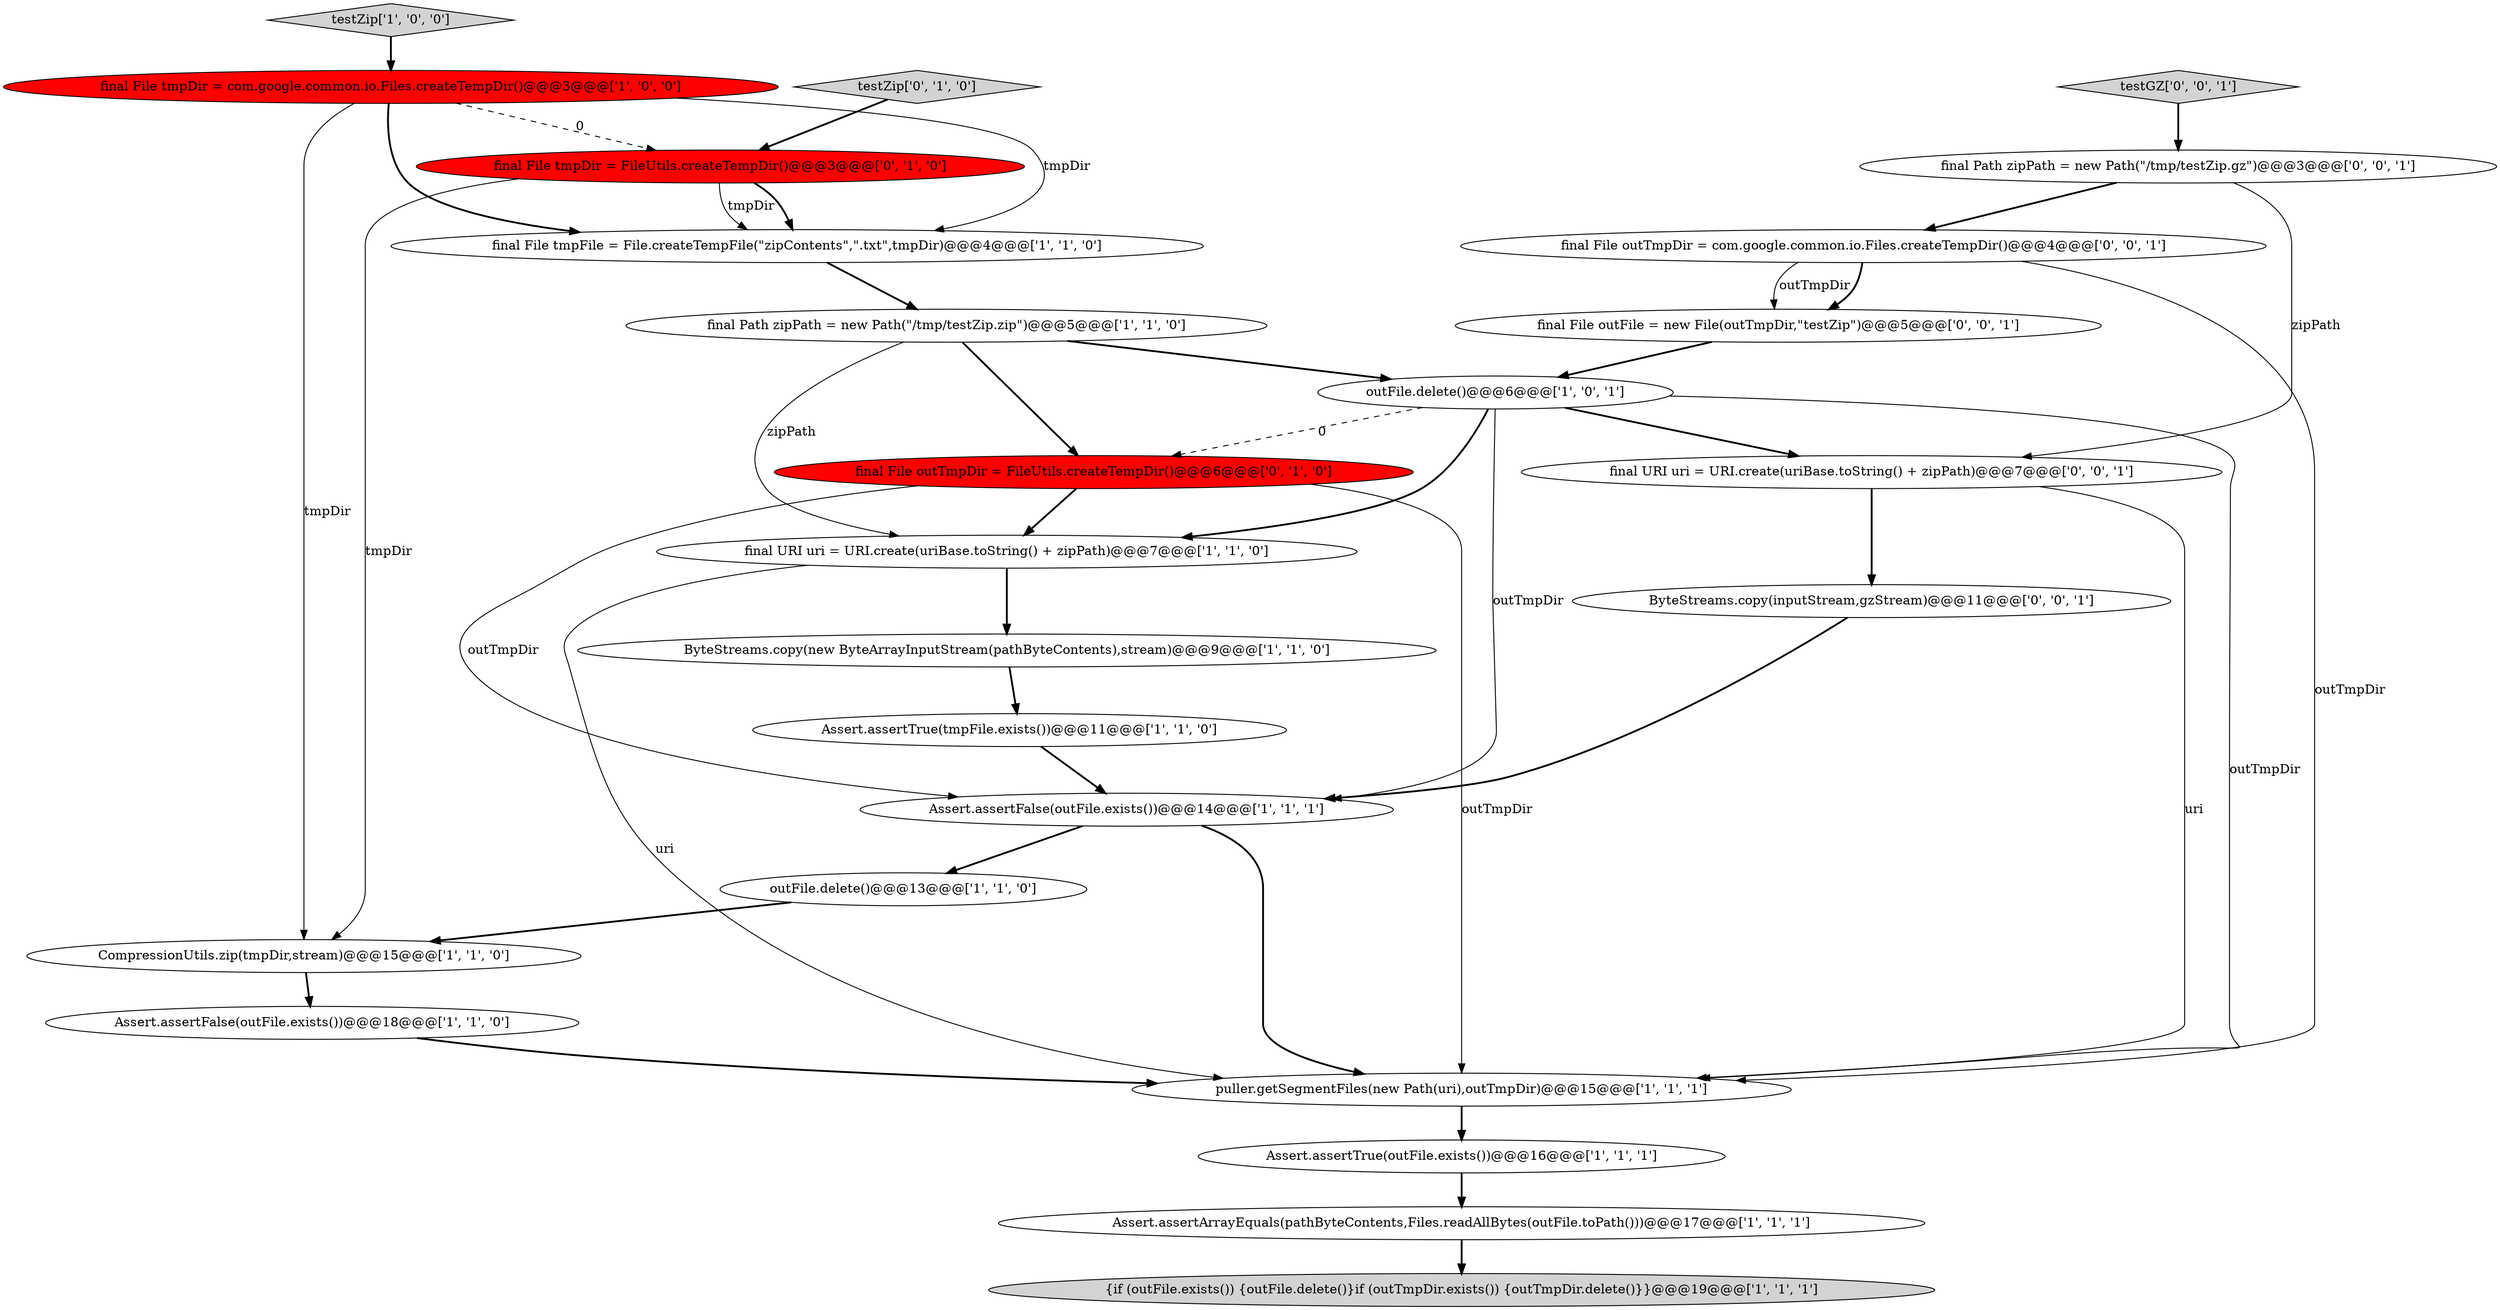digraph {
18 [style = filled, label = "testZip['0', '1', '0']", fillcolor = lightgray, shape = diamond image = "AAA0AAABBB2BBB"];
0 [style = filled, label = "final URI uri = URI.create(uriBase.toString() + zipPath)@@@7@@@['1', '1', '0']", fillcolor = white, shape = ellipse image = "AAA0AAABBB1BBB"];
2 [style = filled, label = "final File tmpFile = File.createTempFile(\"zipContents\",\".txt\",tmpDir)@@@4@@@['1', '1', '0']", fillcolor = white, shape = ellipse image = "AAA0AAABBB1BBB"];
14 [style = filled, label = "final File tmpDir = com.google.common.io.Files.createTempDir()@@@3@@@['1', '0', '0']", fillcolor = red, shape = ellipse image = "AAA1AAABBB1BBB"];
6 [style = filled, label = "{if (outFile.exists()) {outFile.delete()}if (outTmpDir.exists()) {outTmpDir.delete()}}@@@19@@@['1', '1', '1']", fillcolor = lightgray, shape = ellipse image = "AAA0AAABBB1BBB"];
7 [style = filled, label = "Assert.assertTrue(outFile.exists())@@@16@@@['1', '1', '1']", fillcolor = white, shape = ellipse image = "AAA0AAABBB1BBB"];
9 [style = filled, label = "Assert.assertFalse(outFile.exists())@@@14@@@['1', '1', '1']", fillcolor = white, shape = ellipse image = "AAA0AAABBB1BBB"];
23 [style = filled, label = "ByteStreams.copy(inputStream,gzStream)@@@11@@@['0', '0', '1']", fillcolor = white, shape = ellipse image = "AAA0AAABBB3BBB"];
12 [style = filled, label = "Assert.assertTrue(tmpFile.exists())@@@11@@@['1', '1', '0']", fillcolor = white, shape = ellipse image = "AAA0AAABBB1BBB"];
22 [style = filled, label = "final URI uri = URI.create(uriBase.toString() + zipPath)@@@7@@@['0', '0', '1']", fillcolor = white, shape = ellipse image = "AAA0AAABBB3BBB"];
19 [style = filled, label = "final File outFile = new File(outTmpDir,\"testZip\")@@@5@@@['0', '0', '1']", fillcolor = white, shape = ellipse image = "AAA0AAABBB3BBB"];
3 [style = filled, label = "CompressionUtils.zip(tmpDir,stream)@@@15@@@['1', '1', '0']", fillcolor = white, shape = ellipse image = "AAA0AAABBB1BBB"];
8 [style = filled, label = "outFile.delete()@@@6@@@['1', '0', '1']", fillcolor = white, shape = ellipse image = "AAA0AAABBB1BBB"];
21 [style = filled, label = "final Path zipPath = new Path(\"/tmp/testZip.gz\")@@@3@@@['0', '0', '1']", fillcolor = white, shape = ellipse image = "AAA0AAABBB3BBB"];
4 [style = filled, label = "Assert.assertArrayEquals(pathByteContents,Files.readAllBytes(outFile.toPath()))@@@17@@@['1', '1', '1']", fillcolor = white, shape = ellipse image = "AAA0AAABBB1BBB"];
5 [style = filled, label = "Assert.assertFalse(outFile.exists())@@@18@@@['1', '1', '0']", fillcolor = white, shape = ellipse image = "AAA0AAABBB1BBB"];
1 [style = filled, label = "puller.getSegmentFiles(new Path(uri),outTmpDir)@@@15@@@['1', '1', '1']", fillcolor = white, shape = ellipse image = "AAA0AAABBB1BBB"];
16 [style = filled, label = "final File outTmpDir = FileUtils.createTempDir()@@@6@@@['0', '1', '0']", fillcolor = red, shape = ellipse image = "AAA1AAABBB2BBB"];
20 [style = filled, label = "final File outTmpDir = com.google.common.io.Files.createTempDir()@@@4@@@['0', '0', '1']", fillcolor = white, shape = ellipse image = "AAA0AAABBB3BBB"];
24 [style = filled, label = "testGZ['0', '0', '1']", fillcolor = lightgray, shape = diamond image = "AAA0AAABBB3BBB"];
13 [style = filled, label = "outFile.delete()@@@13@@@['1', '1', '0']", fillcolor = white, shape = ellipse image = "AAA0AAABBB1BBB"];
15 [style = filled, label = "final Path zipPath = new Path(\"/tmp/testZip.zip\")@@@5@@@['1', '1', '0']", fillcolor = white, shape = ellipse image = "AAA0AAABBB1BBB"];
10 [style = filled, label = "testZip['1', '0', '0']", fillcolor = lightgray, shape = diamond image = "AAA0AAABBB1BBB"];
17 [style = filled, label = "final File tmpDir = FileUtils.createTempDir()@@@3@@@['0', '1', '0']", fillcolor = red, shape = ellipse image = "AAA1AAABBB2BBB"];
11 [style = filled, label = "ByteStreams.copy(new ByteArrayInputStream(pathByteContents),stream)@@@9@@@['1', '1', '0']", fillcolor = white, shape = ellipse image = "AAA0AAABBB1BBB"];
0->1 [style = solid, label="uri"];
16->0 [style = bold, label=""];
8->16 [style = dashed, label="0"];
20->1 [style = solid, label="outTmpDir"];
10->14 [style = bold, label=""];
4->6 [style = bold, label=""];
18->17 [style = bold, label=""];
14->3 [style = solid, label="tmpDir"];
0->11 [style = bold, label=""];
11->12 [style = bold, label=""];
16->1 [style = solid, label="outTmpDir"];
7->4 [style = bold, label=""];
12->9 [style = bold, label=""];
15->16 [style = bold, label=""];
1->7 [style = bold, label=""];
22->23 [style = bold, label=""];
19->8 [style = bold, label=""];
8->22 [style = bold, label=""];
8->0 [style = bold, label=""];
5->1 [style = bold, label=""];
17->2 [style = solid, label="tmpDir"];
21->22 [style = solid, label="zipPath"];
3->5 [style = bold, label=""];
21->20 [style = bold, label=""];
13->3 [style = bold, label=""];
17->2 [style = bold, label=""];
24->21 [style = bold, label=""];
8->9 [style = solid, label="outTmpDir"];
20->19 [style = solid, label="outTmpDir"];
2->15 [style = bold, label=""];
22->1 [style = solid, label="uri"];
14->2 [style = solid, label="tmpDir"];
14->17 [style = dashed, label="0"];
14->2 [style = bold, label=""];
15->0 [style = solid, label="zipPath"];
9->1 [style = bold, label=""];
20->19 [style = bold, label=""];
8->1 [style = solid, label="outTmpDir"];
23->9 [style = bold, label=""];
16->9 [style = solid, label="outTmpDir"];
15->8 [style = bold, label=""];
9->13 [style = bold, label=""];
17->3 [style = solid, label="tmpDir"];
}
